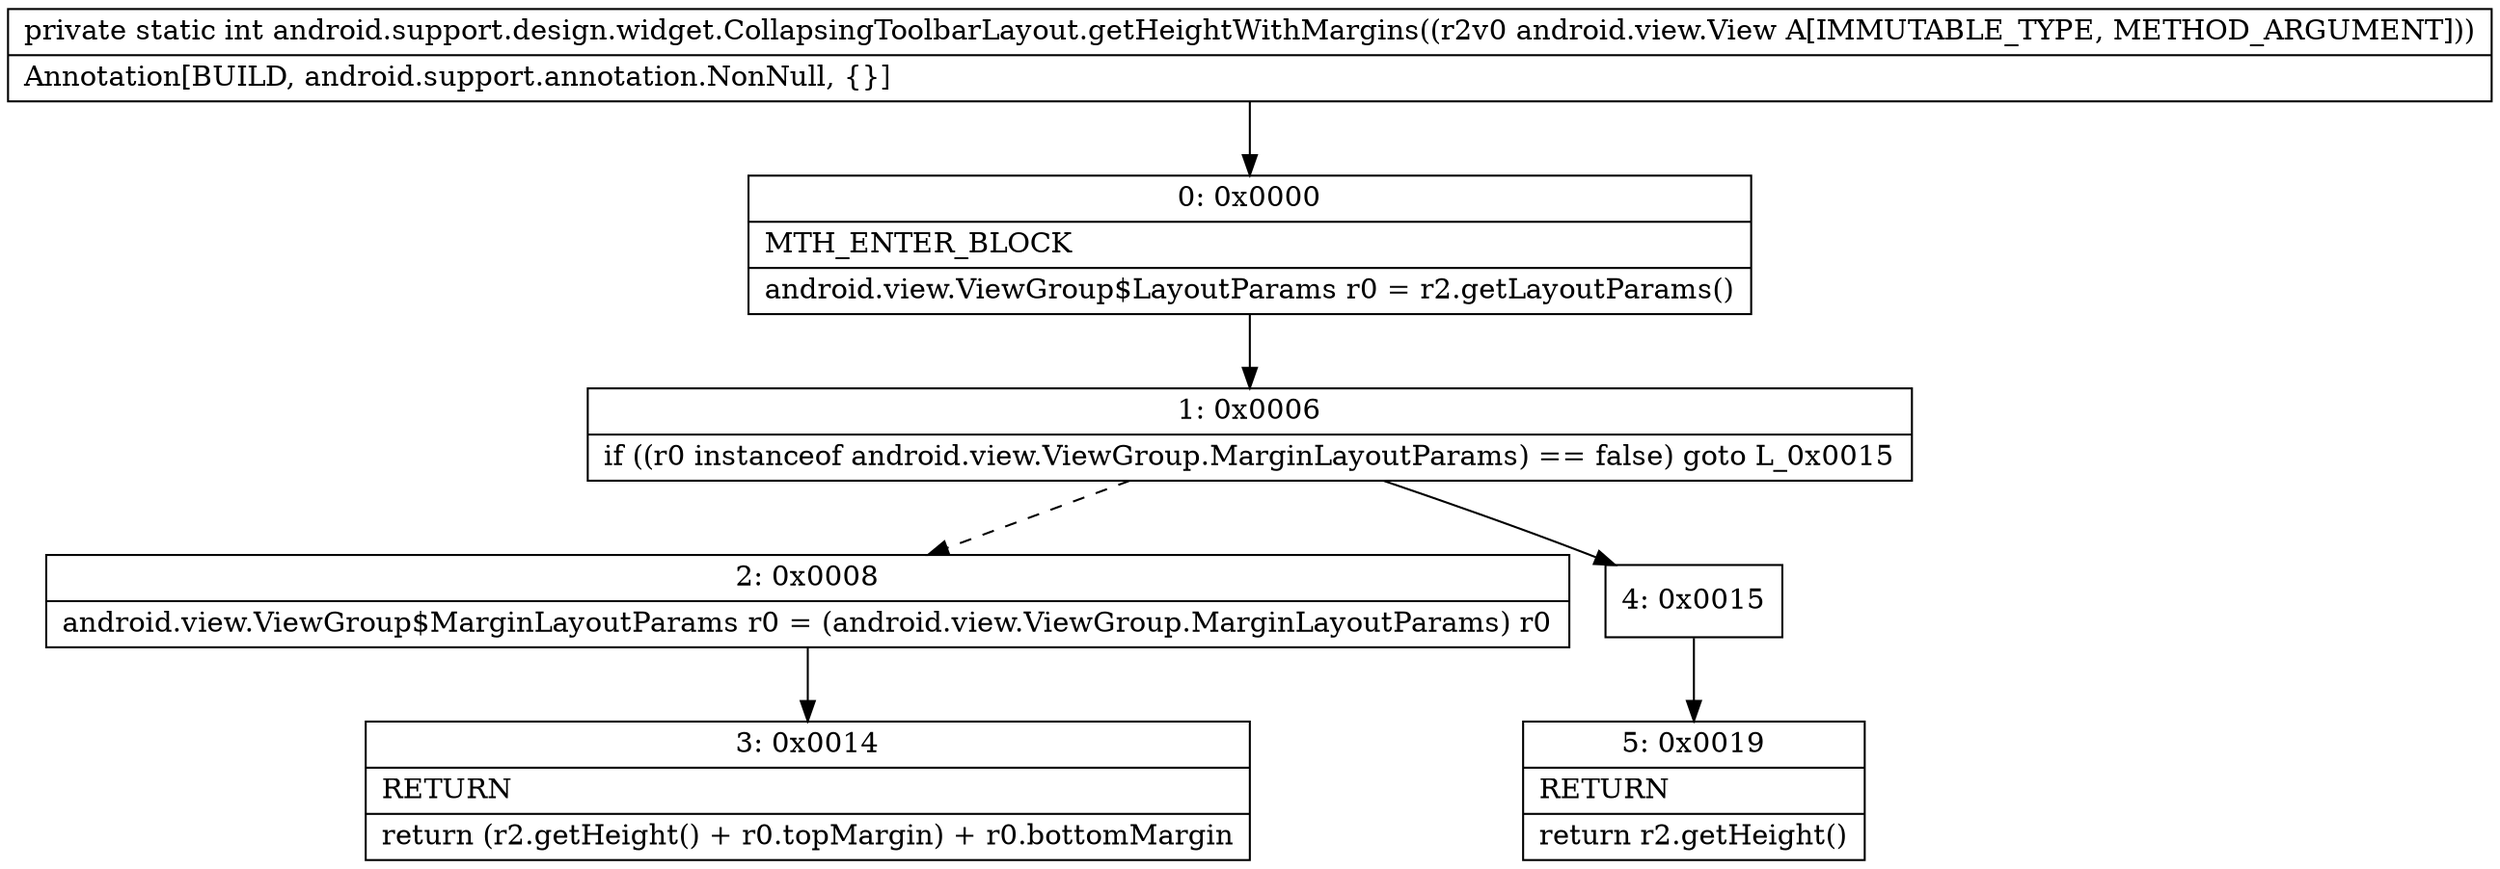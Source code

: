 digraph "CFG forandroid.support.design.widget.CollapsingToolbarLayout.getHeightWithMargins(Landroid\/view\/View;)I" {
Node_0 [shape=record,label="{0\:\ 0x0000|MTH_ENTER_BLOCK\l|android.view.ViewGroup$LayoutParams r0 = r2.getLayoutParams()\l}"];
Node_1 [shape=record,label="{1\:\ 0x0006|if ((r0 instanceof android.view.ViewGroup.MarginLayoutParams) == false) goto L_0x0015\l}"];
Node_2 [shape=record,label="{2\:\ 0x0008|android.view.ViewGroup$MarginLayoutParams r0 = (android.view.ViewGroup.MarginLayoutParams) r0\l}"];
Node_3 [shape=record,label="{3\:\ 0x0014|RETURN\l|return (r2.getHeight() + r0.topMargin) + r0.bottomMargin\l}"];
Node_4 [shape=record,label="{4\:\ 0x0015}"];
Node_5 [shape=record,label="{5\:\ 0x0019|RETURN\l|return r2.getHeight()\l}"];
MethodNode[shape=record,label="{private static int android.support.design.widget.CollapsingToolbarLayout.getHeightWithMargins((r2v0 android.view.View A[IMMUTABLE_TYPE, METHOD_ARGUMENT]))  | Annotation[BUILD, android.support.annotation.NonNull, \{\}]\l}"];
MethodNode -> Node_0;
Node_0 -> Node_1;
Node_1 -> Node_2[style=dashed];
Node_1 -> Node_4;
Node_2 -> Node_3;
Node_4 -> Node_5;
}


